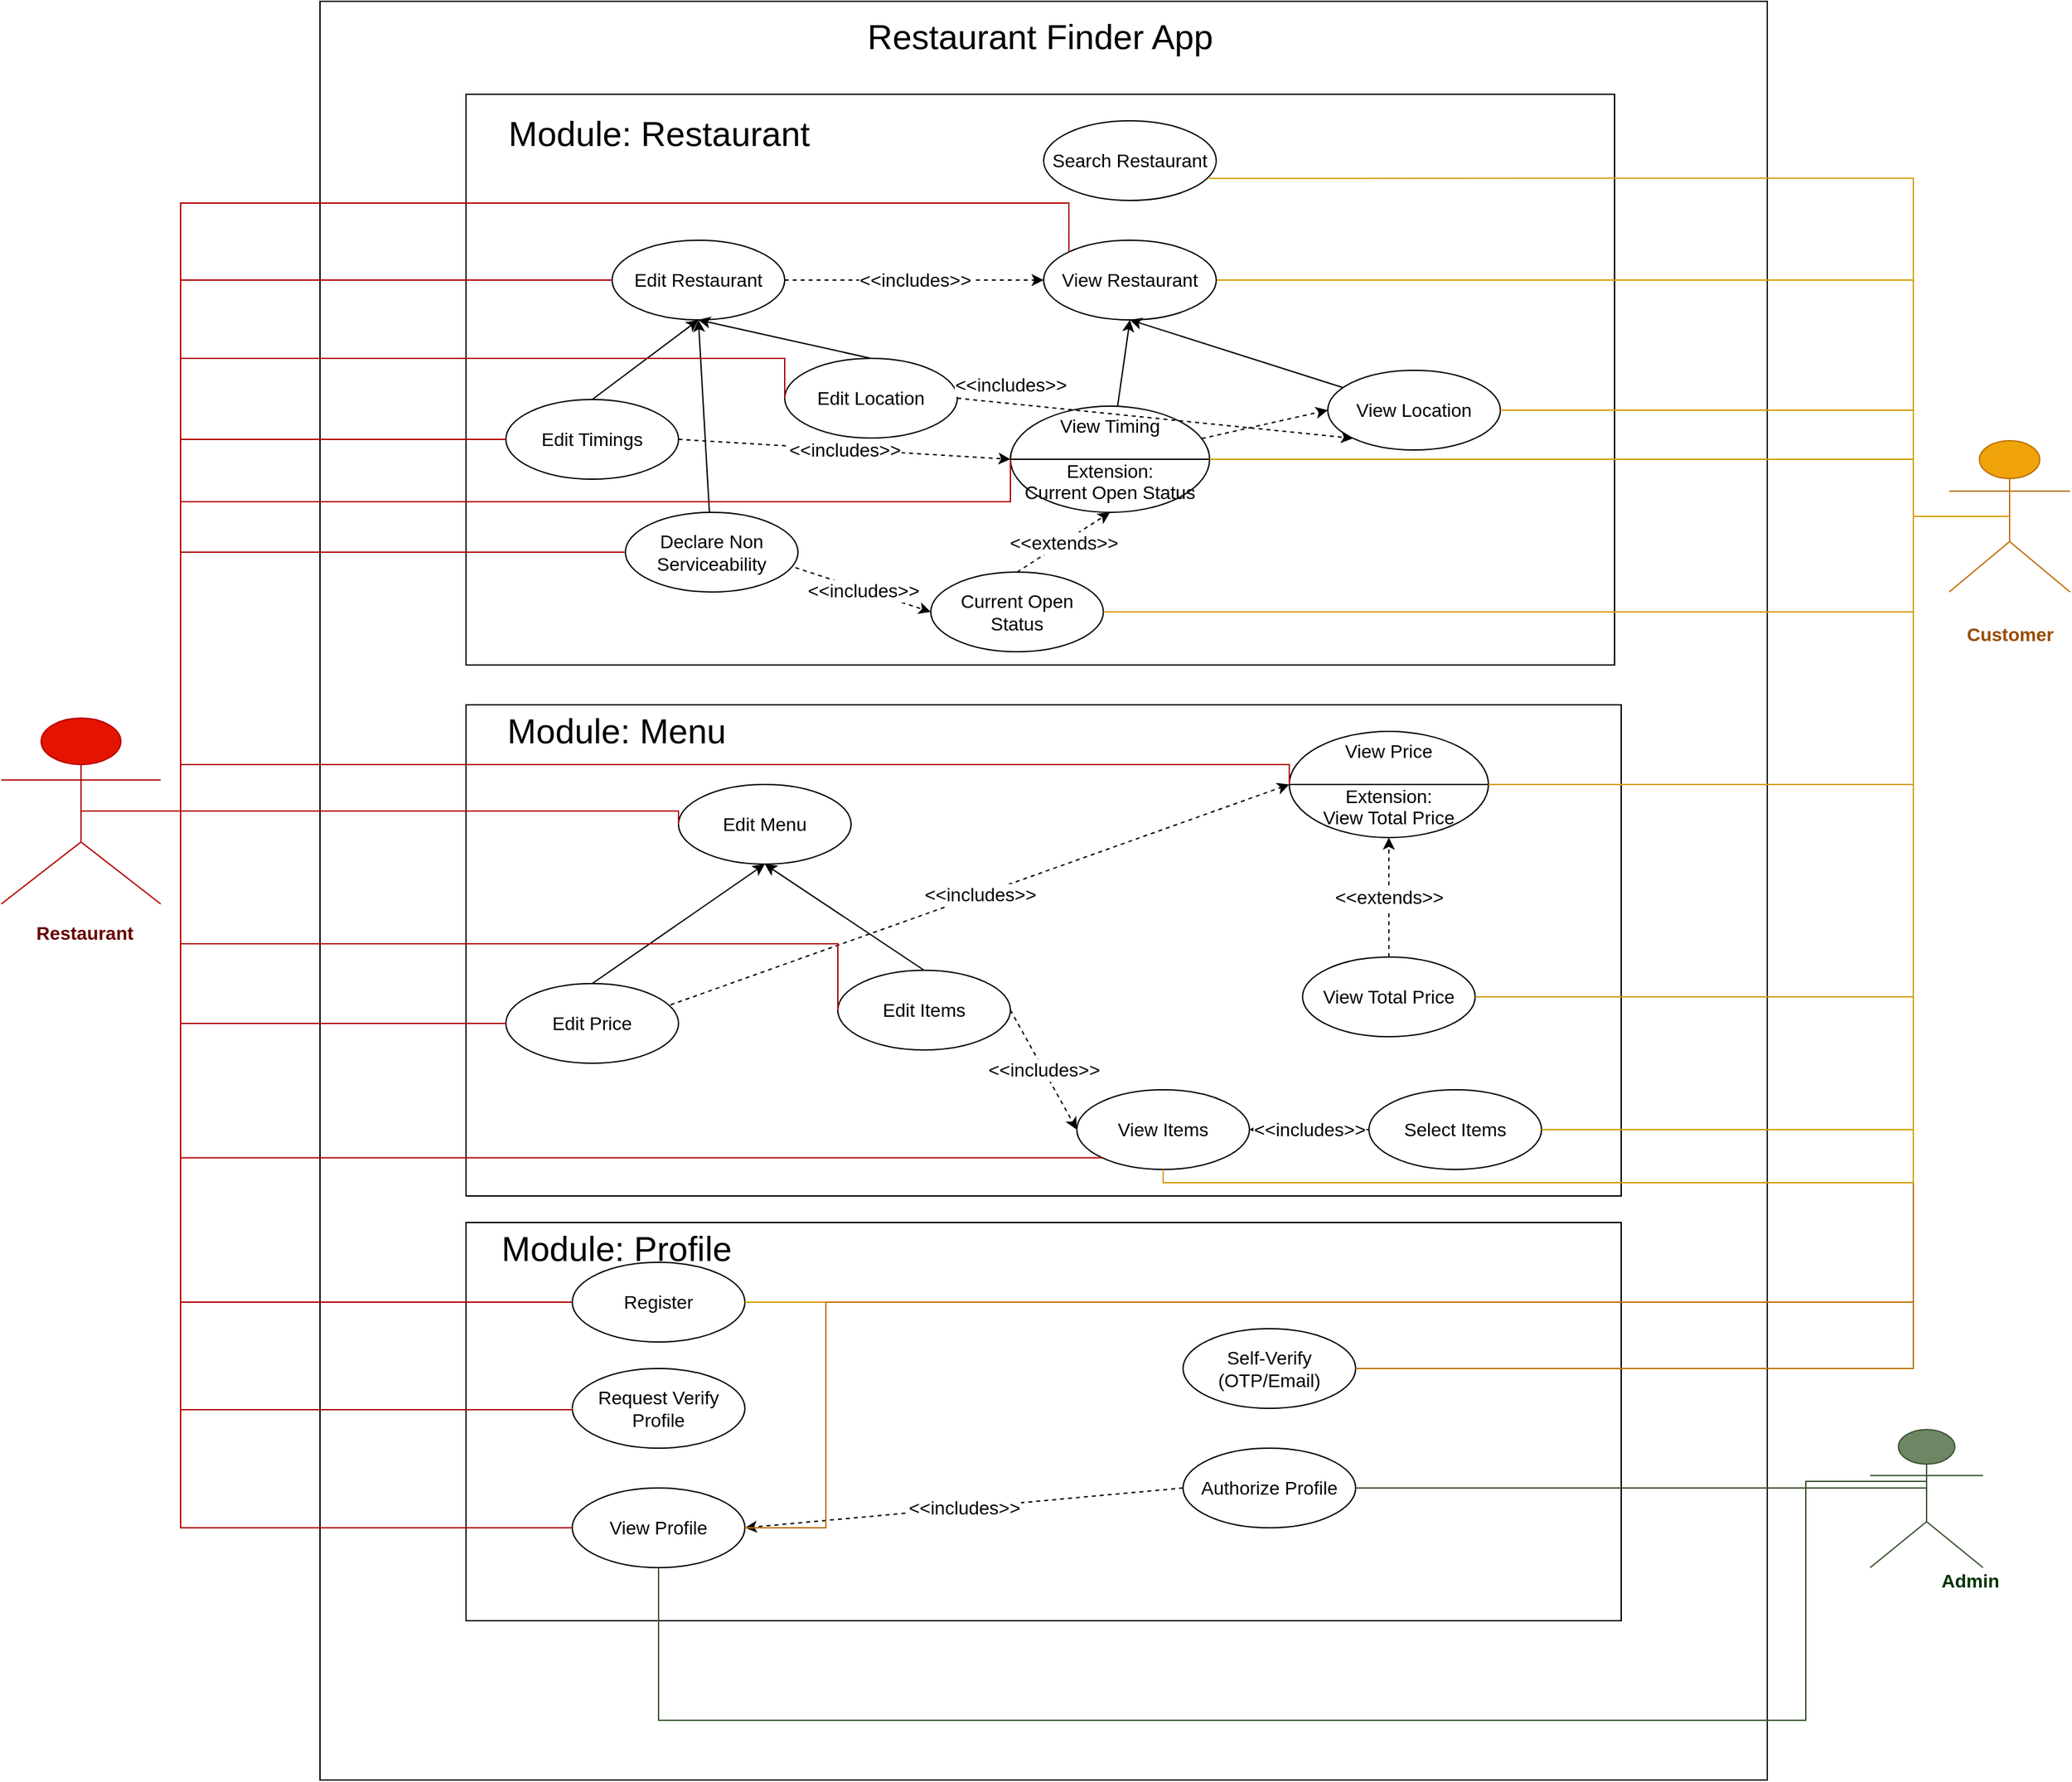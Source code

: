 <mxfile version="14.4.2" type="github">
  <diagram id="carBKXJzMiiaroPGOYq8" name="Page-1">
    <mxGraphModel dx="2586" dy="2000" grid="1" gridSize="9" guides="1" tooltips="1" connect="1" arrows="1" fold="1" page="1" pageScale="1" pageWidth="850" pageHeight="1100" math="0" shadow="0">
      <root>
        <mxCell id="0" />
        <mxCell id="1" parent="0" />
        <mxCell id="CniMn9r-MN8BiPeW_fsj-91" value="" style="rounded=0;whiteSpace=wrap;html=1;fontSize=14;" parent="1" vertex="1">
          <mxGeometry x="-120" y="-80" width="1090" height="1340" as="geometry" />
        </mxCell>
        <mxCell id="CniMn9r-MN8BiPeW_fsj-89" value="" style="rounded=0;whiteSpace=wrap;html=1;fontSize=14;" parent="1" vertex="1">
          <mxGeometry x="-10" y="-10" width="865" height="430" as="geometry" />
        </mxCell>
        <mxCell id="CniMn9r-MN8BiPeW_fsj-83" value="" style="rounded=0;whiteSpace=wrap;html=1;fontSize=14;" parent="1" vertex="1">
          <mxGeometry x="-10" y="840" width="870" height="300" as="geometry" />
        </mxCell>
        <mxCell id="CniMn9r-MN8BiPeW_fsj-81" value="" style="rounded=0;whiteSpace=wrap;html=1;fontSize=14;" parent="1" vertex="1">
          <mxGeometry x="-10" y="450" width="870" height="370" as="geometry" />
        </mxCell>
        <mxCell id="CniMn9r-MN8BiPeW_fsj-2" value="Search Restaurant" style="ellipse;whiteSpace=wrap;html=1;fontSize=14;" parent="1" vertex="1">
          <mxGeometry x="425" y="10" width="130" height="60" as="geometry" />
        </mxCell>
        <mxCell id="CniMn9r-MN8BiPeW_fsj-6" value="Restaurant&lt;br style=&quot;font-size: 14px;&quot;&gt;" style="shape=umlActor;verticalLabelPosition=bottom;verticalAlign=top;html=1;outlineConnect=0;fillColor=#e51400;strokeColor=#B20000;fontColor=#ffffff;fontSize=14;" parent="1" vertex="1">
          <mxGeometry x="-360" y="460" width="120" height="140" as="geometry" />
        </mxCell>
        <mxCell id="CniMn9r-MN8BiPeW_fsj-93" value="" style="edgeStyle=orthogonalEdgeStyle;rounded=0;orthogonalLoop=1;jettySize=auto;html=1;entryX=1;entryY=0.5;entryDx=0;entryDy=0;endArrow=none;endFill=0;exitX=0.5;exitY=0.5;exitDx=0;exitDy=0;exitPerimeter=0;fillColor=#ffe6cc;strokeColor=#d79b00;fontSize=14;" parent="1" target="CniMn9r-MN8BiPeW_fsj-17" edge="1" source="CniMn9r-MN8BiPeW_fsj-7">
          <mxGeometry relative="1" as="geometry">
            <mxPoint x="1080" y="293" as="sourcePoint" />
            <Array as="points">
              <mxPoint x="1080" y="130" />
            </Array>
          </mxGeometry>
        </mxCell>
        <mxCell id="CniMn9r-MN8BiPeW_fsj-7" value="Customer" style="shape=umlActor;verticalLabelPosition=bottom;verticalAlign=top;html=1;outlineConnect=0;fillColor=#f0a30a;strokeColor=#BD7000;fontColor=#ffffff;fontSize=14;" parent="1" vertex="1">
          <mxGeometry x="1107" y="251" width="91" height="114" as="geometry" />
        </mxCell>
        <mxCell id="CniMn9r-MN8BiPeW_fsj-9" value="Admin&lt;br style=&quot;font-size: 14px;&quot;&gt;" style="shape=umlActor;verticalLabelPosition=bottom;verticalAlign=top;html=1;outlineConnect=0;fillColor=#6d8764;strokeColor=#3A5431;fontColor=#ffffff;fontSize=14;" parent="1" vertex="1">
          <mxGeometry x="1047.5" y="996" width="85" height="104" as="geometry" />
        </mxCell>
        <mxCell id="CniMn9r-MN8BiPeW_fsj-12" value="Edit Restaurant" style="ellipse;whiteSpace=wrap;html=1;fontSize=14;" parent="1" vertex="1">
          <mxGeometry x="100" y="100" width="130" height="60" as="geometry" />
        </mxCell>
        <mxCell id="CniMn9r-MN8BiPeW_fsj-13" value="Edit Menu" style="ellipse;whiteSpace=wrap;html=1;fontSize=14;" parent="1" vertex="1">
          <mxGeometry x="150" y="510" width="130" height="60" as="geometry" />
        </mxCell>
        <mxCell id="CniMn9r-MN8BiPeW_fsj-32" style="rounded=0;orthogonalLoop=1;jettySize=auto;html=1;exitX=0.5;exitY=0;exitDx=0;exitDy=0;entryX=0.5;entryY=1;entryDx=0;entryDy=0;fontSize=14;" parent="1" source="CniMn9r-MN8BiPeW_fsj-15" target="CniMn9r-MN8BiPeW_fsj-13" edge="1">
          <mxGeometry relative="1" as="geometry" />
        </mxCell>
        <mxCell id="CniMn9r-MN8BiPeW_fsj-15" value="Edit Price" style="ellipse;whiteSpace=wrap;html=1;fontSize=14;" parent="1" vertex="1">
          <mxGeometry x="20" y="660" width="130" height="60" as="geometry" />
        </mxCell>
        <mxCell id="CniMn9r-MN8BiPeW_fsj-16" value="Edit Items" style="ellipse;whiteSpace=wrap;html=1;fontSize=14;" parent="1" vertex="1">
          <mxGeometry x="270" y="650" width="130" height="60" as="geometry" />
        </mxCell>
        <mxCell id="CniMn9r-MN8BiPeW_fsj-17" value="View Restaurant" style="ellipse;whiteSpace=wrap;html=1;fontSize=14;" parent="1" vertex="1">
          <mxGeometry x="425" y="100" width="130" height="60" as="geometry" />
        </mxCell>
        <mxCell id="CniMn9r-MN8BiPeW_fsj-18" value="View Items" style="ellipse;whiteSpace=wrap;html=1;fontSize=14;" parent="1" vertex="1">
          <mxGeometry x="450" y="740" width="130" height="60" as="geometry" />
        </mxCell>
        <mxCell id="CniMn9r-MN8BiPeW_fsj-19" value="View Total Price" style="ellipse;whiteSpace=wrap;html=1;fontSize=14;" parent="1" vertex="1">
          <mxGeometry x="620" y="640" width="130" height="60" as="geometry" />
        </mxCell>
        <mxCell id="CniMn9r-MN8BiPeW_fsj-26" value="" style="endArrow=classic;html=1;dashed=1;exitX=0.954;exitY=0.267;exitDx=0;exitDy=0;exitPerimeter=0;entryX=0;entryY=0.5;entryDx=0;entryDy=0;fontSize=14;" parent="1" source="CniMn9r-MN8BiPeW_fsj-15" target="CniMn9r-MN8BiPeW_fsj-37" edge="1">
          <mxGeometry relative="1" as="geometry">
            <mxPoint x="260" y="410" as="sourcePoint" />
            <mxPoint x="420" y="410" as="targetPoint" />
          </mxGeometry>
        </mxCell>
        <mxCell id="CniMn9r-MN8BiPeW_fsj-27" value="&amp;lt;&amp;lt;includes&amp;gt;&amp;gt;" style="edgeLabel;resizable=0;html=1;align=center;verticalAlign=middle;fontSize=14;" parent="CniMn9r-MN8BiPeW_fsj-26" connectable="0" vertex="1">
          <mxGeometry relative="1" as="geometry" />
        </mxCell>
        <mxCell id="CniMn9r-MN8BiPeW_fsj-29" value="" style="endArrow=classic;html=1;dashed=1;exitX=1;exitY=0.5;exitDx=0;exitDy=0;entryX=0;entryY=0.5;entryDx=0;entryDy=0;fontSize=14;" parent="1" source="CniMn9r-MN8BiPeW_fsj-16" target="CniMn9r-MN8BiPeW_fsj-18" edge="1">
          <mxGeometry relative="1" as="geometry">
            <mxPoint x="390" y="590" as="sourcePoint" />
            <mxPoint x="430" y="560" as="targetPoint" />
          </mxGeometry>
        </mxCell>
        <mxCell id="CniMn9r-MN8BiPeW_fsj-30" value="&amp;lt;&amp;lt;includes&amp;gt;&amp;gt;" style="edgeLabel;resizable=0;html=1;align=center;verticalAlign=middle;fontSize=14;" parent="CniMn9r-MN8BiPeW_fsj-29" connectable="0" vertex="1">
          <mxGeometry relative="1" as="geometry" />
        </mxCell>
        <mxCell id="CniMn9r-MN8BiPeW_fsj-33" style="rounded=0;orthogonalLoop=1;jettySize=auto;html=1;exitX=0.5;exitY=0;exitDx=0;exitDy=0;entryX=0.5;entryY=1;entryDx=0;entryDy=0;fontSize=14;" parent="1" source="CniMn9r-MN8BiPeW_fsj-16" target="CniMn9r-MN8BiPeW_fsj-13" edge="1">
          <mxGeometry relative="1" as="geometry">
            <mxPoint x="301.97" y="570" as="sourcePoint" />
            <mxPoint x="370" y="521.98" as="targetPoint" />
          </mxGeometry>
        </mxCell>
        <mxCell id="CniMn9r-MN8BiPeW_fsj-35" value="" style="endArrow=classic;html=1;dashed=1;exitX=0.5;exitY=0;exitDx=0;exitDy=0;entryX=0.5;entryY=1;entryDx=0;entryDy=0;fontSize=14;" parent="1" source="CniMn9r-MN8BiPeW_fsj-19" target="CniMn9r-MN8BiPeW_fsj-37" edge="1">
          <mxGeometry relative="1" as="geometry">
            <mxPoint x="174.02" y="596.02" as="sourcePoint" />
            <mxPoint x="495" y="430" as="targetPoint" />
          </mxGeometry>
        </mxCell>
        <mxCell id="CniMn9r-MN8BiPeW_fsj-36" value="&amp;lt;&amp;lt;extends&amp;gt;&amp;gt;" style="edgeLabel;resizable=0;html=1;align=center;verticalAlign=middle;fontSize=14;" parent="CniMn9r-MN8BiPeW_fsj-35" connectable="0" vertex="1">
          <mxGeometry relative="1" as="geometry" />
        </mxCell>
        <mxCell id="CniMn9r-MN8BiPeW_fsj-37" value="View Price&lt;br style=&quot;font-size: 14px;&quot;&gt;&lt;br style=&quot;font-size: 14px;&quot;&gt;Extension: &lt;br style=&quot;font-size: 14px;&quot;&gt;View Total Price" style="shape=lineEllipse;perimeter=ellipsePerimeter;whiteSpace=wrap;html=1;backgroundOutline=1;fontSize=14;" parent="1" vertex="1">
          <mxGeometry x="610" y="470" width="150" height="80" as="geometry" />
        </mxCell>
        <mxCell id="CniMn9r-MN8BiPeW_fsj-39" value="" style="endArrow=classic;html=1;dashed=1;exitX=1;exitY=0.5;exitDx=0;exitDy=0;entryX=0;entryY=0.5;entryDx=0;entryDy=0;fontSize=14;" parent="1" source="CniMn9r-MN8BiPeW_fsj-12" target="CniMn9r-MN8BiPeW_fsj-17" edge="1">
          <mxGeometry relative="1" as="geometry">
            <mxPoint x="260" y="338.01" as="sourcePoint" />
            <mxPoint x="540.98" y="121.99" as="targetPoint" />
          </mxGeometry>
        </mxCell>
        <mxCell id="CniMn9r-MN8BiPeW_fsj-40" value="&amp;lt;&amp;lt;includes&amp;gt;&amp;gt;" style="edgeLabel;resizable=0;html=1;align=center;verticalAlign=middle;fontSize=14;" parent="CniMn9r-MN8BiPeW_fsj-39" connectable="0" vertex="1">
          <mxGeometry relative="1" as="geometry" />
        </mxCell>
        <mxCell id="CniMn9r-MN8BiPeW_fsj-41" value="Edit Timings" style="ellipse;whiteSpace=wrap;html=1;fontSize=14;" parent="1" vertex="1">
          <mxGeometry x="20" y="220" width="130" height="60" as="geometry" />
        </mxCell>
        <mxCell id="CniMn9r-MN8BiPeW_fsj-45" value="" style="edgeStyle=none;rounded=0;orthogonalLoop=1;jettySize=auto;html=1;entryX=0.5;entryY=1;entryDx=0;entryDy=0;exitX=0.5;exitY=0;exitDx=0;exitDy=0;fontSize=14;" parent="1" source="CniMn9r-MN8BiPeW_fsj-42" target="CniMn9r-MN8BiPeW_fsj-12" edge="1">
          <mxGeometry relative="1" as="geometry">
            <mxPoint x="350" y="279" as="sourcePoint" />
            <mxPoint x="235" y="120" as="targetPoint" />
          </mxGeometry>
        </mxCell>
        <mxCell id="CniMn9r-MN8BiPeW_fsj-42" value="Edit Location" style="ellipse;whiteSpace=wrap;html=1;fontSize=14;" parent="1" vertex="1">
          <mxGeometry x="230" y="189" width="130" height="60" as="geometry" />
        </mxCell>
        <mxCell id="CniMn9r-MN8BiPeW_fsj-44" value="" style="endArrow=classic;html=1;exitX=0.5;exitY=0;exitDx=0;exitDy=0;rounded=0;entryX=0.5;entryY=1;entryDx=0;entryDy=0;fontSize=14;" parent="1" source="CniMn9r-MN8BiPeW_fsj-41" target="CniMn9r-MN8BiPeW_fsj-12" edge="1">
          <mxGeometry width="50" height="50" relative="1" as="geometry">
            <mxPoint x="100" y="320" as="sourcePoint" />
            <mxPoint x="140" y="280" as="targetPoint" />
          </mxGeometry>
        </mxCell>
        <mxCell id="CniMn9r-MN8BiPeW_fsj-46" value="View Location" style="ellipse;whiteSpace=wrap;html=1;fontSize=14;" parent="1" vertex="1">
          <mxGeometry x="639" y="198" width="130" height="60" as="geometry" />
        </mxCell>
        <mxCell id="CniMn9r-MN8BiPeW_fsj-48" value="" style="endArrow=classic;html=1;entryX=0.5;entryY=1;entryDx=0;entryDy=0;fontSize=14;" parent="1" target="CniMn9r-MN8BiPeW_fsj-17" edge="1" source="CniMn9r-MN8BiPeW_fsj-57">
          <mxGeometry width="50" height="50" relative="1" as="geometry">
            <mxPoint x="385" y="230" as="sourcePoint" />
            <mxPoint x="370" y="-40" as="targetPoint" />
          </mxGeometry>
        </mxCell>
        <mxCell id="CniMn9r-MN8BiPeW_fsj-49" value="" style="endArrow=classic;html=1;entryX=0.5;entryY=1;entryDx=0;entryDy=0;fontSize=14;" parent="1" source="CniMn9r-MN8BiPeW_fsj-46" target="CniMn9r-MN8BiPeW_fsj-17" edge="1">
          <mxGeometry width="50" height="50" relative="1" as="geometry">
            <mxPoint x="565" y="220" as="sourcePoint" />
            <mxPoint x="615" y="170" as="targetPoint" />
          </mxGeometry>
        </mxCell>
        <mxCell id="CniMn9r-MN8BiPeW_fsj-52" value="" style="edgeStyle=none;rounded=0;orthogonalLoop=1;jettySize=auto;html=1;entryX=0.5;entryY=1;entryDx=0;entryDy=0;fontSize=14;" parent="1" source="CniMn9r-MN8BiPeW_fsj-50" target="CniMn9r-MN8BiPeW_fsj-12" edge="1">
          <mxGeometry relative="1" as="geometry" />
        </mxCell>
        <mxCell id="CniMn9r-MN8BiPeW_fsj-50" value="Declare Non Serviceability" style="ellipse;whiteSpace=wrap;html=1;fontSize=14;" parent="1" vertex="1">
          <mxGeometry x="110" y="305" width="130" height="60" as="geometry" />
        </mxCell>
        <mxCell id="CniMn9r-MN8BiPeW_fsj-53" value="" style="endArrow=classic;html=1;dashed=1;entryX=0;entryY=0.5;entryDx=0;entryDy=0;exitX=1;exitY=0.5;exitDx=0;exitDy=0;fontSize=14;" parent="1" source="CniMn9r-MN8BiPeW_fsj-41" edge="1" target="CniMn9r-MN8BiPeW_fsj-57">
          <mxGeometry relative="1" as="geometry">
            <mxPoint x="85" y="310" as="sourcePoint" />
            <mxPoint x="320" y="260" as="targetPoint" />
          </mxGeometry>
        </mxCell>
        <mxCell id="CniMn9r-MN8BiPeW_fsj-54" value="&amp;lt;&amp;lt;includes&amp;gt;&amp;gt;" style="edgeLabel;resizable=0;html=1;align=center;verticalAlign=middle;fontSize=14;" parent="CniMn9r-MN8BiPeW_fsj-53" connectable="0" vertex="1">
          <mxGeometry relative="1" as="geometry" />
        </mxCell>
        <mxCell id="CniMn9r-MN8BiPeW_fsj-55" value="" style="endArrow=classic;html=1;dashed=1;entryX=0;entryY=0.5;entryDx=0;entryDy=0;fontSize=14;" parent="1" source="CniMn9r-MN8BiPeW_fsj-57" target="CniMn9r-MN8BiPeW_fsj-46" edge="1">
          <mxGeometry relative="1" as="geometry">
            <mxPoint x="330" y="340" as="sourcePoint" />
            <mxPoint x="565" y="290" as="targetPoint" />
          </mxGeometry>
        </mxCell>
        <mxCell id="CniMn9r-MN8BiPeW_fsj-57" value="View Timing&lt;br style=&quot;font-size: 14px;&quot;&gt;&lt;br style=&quot;font-size: 14px;&quot;&gt;Extension: &lt;br style=&quot;font-size: 14px;&quot;&gt;Current Open Status" style="shape=lineEllipse;perimeter=ellipsePerimeter;whiteSpace=wrap;html=1;backgroundOutline=1;fontSize=14;" parent="1" vertex="1">
          <mxGeometry x="400" y="225" width="150" height="80" as="geometry" />
        </mxCell>
        <mxCell id="CniMn9r-MN8BiPeW_fsj-58" value="" style="endArrow=classic;html=1;dashed=1;entryX=0;entryY=1;entryDx=0;entryDy=0;exitX=1;exitY=0.5;exitDx=0;exitDy=0;fontSize=14;" parent="1" source="CniMn9r-MN8BiPeW_fsj-42" target="CniMn9r-MN8BiPeW_fsj-46" edge="1">
          <mxGeometry relative="1" as="geometry">
            <mxPoint x="330" y="340" as="sourcePoint" />
            <mxPoint x="530" y="260" as="targetPoint" />
          </mxGeometry>
        </mxCell>
        <mxCell id="CniMn9r-MN8BiPeW_fsj-59" value="&amp;lt;&amp;lt;includes&amp;gt;&amp;gt;" style="edgeLabel;resizable=0;html=1;align=center;verticalAlign=middle;fontSize=14;" parent="CniMn9r-MN8BiPeW_fsj-58" connectable="0" vertex="1">
          <mxGeometry relative="1" as="geometry">
            <mxPoint x="-109.08" y="-25.5" as="offset" />
          </mxGeometry>
        </mxCell>
        <mxCell id="CniMn9r-MN8BiPeW_fsj-60" value="Current Open Status" style="ellipse;whiteSpace=wrap;html=1;fontSize=14;" parent="1" vertex="1">
          <mxGeometry x="340" y="350" width="130" height="60" as="geometry" />
        </mxCell>
        <mxCell id="CniMn9r-MN8BiPeW_fsj-61" value="" style="endArrow=classic;html=1;dashed=1;entryX=0.5;entryY=1;entryDx=0;entryDy=0;exitX=0.5;exitY=0;exitDx=0;exitDy=0;fontSize=14;" parent="1" source="CniMn9r-MN8BiPeW_fsj-60" target="CniMn9r-MN8BiPeW_fsj-57" edge="1">
          <mxGeometry relative="1" as="geometry">
            <mxPoint x="340" y="350" as="sourcePoint" />
            <mxPoint x="559.038" y="291.213" as="targetPoint" />
          </mxGeometry>
        </mxCell>
        <mxCell id="CniMn9r-MN8BiPeW_fsj-62" value="&amp;lt;&amp;lt;extends&amp;gt;&amp;gt;" style="edgeLabel;resizable=0;html=1;align=center;verticalAlign=middle;fontSize=14;" parent="CniMn9r-MN8BiPeW_fsj-61" connectable="0" vertex="1">
          <mxGeometry relative="1" as="geometry" />
        </mxCell>
        <mxCell id="CniMn9r-MN8BiPeW_fsj-64" value="Register" style="ellipse;whiteSpace=wrap;html=1;fontSize=14;" parent="1" vertex="1">
          <mxGeometry x="70" y="870" width="130" height="60" as="geometry" />
        </mxCell>
        <mxCell id="CniMn9r-MN8BiPeW_fsj-65" value="Request Verify Profile" style="ellipse;whiteSpace=wrap;html=1;fontSize=14;" parent="1" vertex="1">
          <mxGeometry x="70" y="950" width="130" height="60" as="geometry" />
        </mxCell>
        <mxCell id="CniMn9r-MN8BiPeW_fsj-66" value="Self-Verify (OTP/Email)" style="ellipse;whiteSpace=wrap;html=1;fontSize=14;" parent="1" vertex="1">
          <mxGeometry x="530" y="920" width="130" height="60" as="geometry" />
        </mxCell>
        <mxCell id="CniMn9r-MN8BiPeW_fsj-67" value="Authorize Profile" style="ellipse;whiteSpace=wrap;html=1;fontSize=14;" parent="1" vertex="1">
          <mxGeometry x="530" y="1010" width="130" height="60" as="geometry" />
        </mxCell>
        <mxCell id="CniMn9r-MN8BiPeW_fsj-68" value="" style="endArrow=classic;html=1;dashed=1;exitX=0;exitY=0.5;exitDx=0;exitDy=0;entryX=1;entryY=0.5;entryDx=0;entryDy=0;fontSize=14;" parent="1" source="CniMn9r-MN8BiPeW_fsj-67" target="CniMn9r-MN8BiPeW_fsj-70" edge="1">
          <mxGeometry relative="1" as="geometry">
            <mxPoint x="300" y="930" as="sourcePoint" />
            <mxPoint x="190" y="990" as="targetPoint" />
          </mxGeometry>
        </mxCell>
        <mxCell id="CniMn9r-MN8BiPeW_fsj-69" value="&amp;lt;&amp;lt;includes&amp;gt;&amp;gt;" style="edgeLabel;resizable=0;html=1;align=center;verticalAlign=middle;fontSize=14;" parent="CniMn9r-MN8BiPeW_fsj-68" connectable="0" vertex="1">
          <mxGeometry relative="1" as="geometry" />
        </mxCell>
        <mxCell id="CniMn9r-MN8BiPeW_fsj-70" value="View Profile" style="ellipse;whiteSpace=wrap;html=1;fontSize=14;" parent="1" vertex="1">
          <mxGeometry x="70" y="1040" width="130" height="60" as="geometry" />
        </mxCell>
        <mxCell id="CniMn9r-MN8BiPeW_fsj-71" style="edgeStyle=none;rounded=0;orthogonalLoop=1;jettySize=auto;html=1;entryX=1;entryY=0.5;entryDx=0;entryDy=0;fontSize=14;" parent="1" source="CniMn9r-MN8BiPeW_fsj-70" target="CniMn9r-MN8BiPeW_fsj-70" edge="1">
          <mxGeometry relative="1" as="geometry" />
        </mxCell>
        <mxCell id="CniMn9r-MN8BiPeW_fsj-72" value="Select Items" style="ellipse;whiteSpace=wrap;html=1;fontSize=14;" parent="1" vertex="1">
          <mxGeometry x="670" y="740" width="130" height="60" as="geometry" />
        </mxCell>
        <mxCell id="CniMn9r-MN8BiPeW_fsj-73" value="" style="endArrow=classic;html=1;dashed=1;exitX=0;exitY=0.5;exitDx=0;exitDy=0;entryX=1;entryY=0.5;entryDx=0;entryDy=0;fontSize=14;" parent="1" source="CniMn9r-MN8BiPeW_fsj-72" target="CniMn9r-MN8BiPeW_fsj-18" edge="1">
          <mxGeometry relative="1" as="geometry">
            <mxPoint x="370" y="780" as="sourcePoint" />
            <mxPoint x="510" y="890" as="targetPoint" />
          </mxGeometry>
        </mxCell>
        <mxCell id="CniMn9r-MN8BiPeW_fsj-74" value="&amp;lt;&amp;lt;includes&amp;gt;&amp;gt;" style="edgeLabel;resizable=0;html=1;align=center;verticalAlign=middle;fontSize=14;" parent="CniMn9r-MN8BiPeW_fsj-73" connectable="0" vertex="1">
          <mxGeometry relative="1" as="geometry" />
        </mxCell>
        <mxCell id="CniMn9r-MN8BiPeW_fsj-85" value="" style="endArrow=classic;html=1;dashed=1;entryX=0;entryY=0.5;entryDx=0;entryDy=0;exitX=0.985;exitY=0.694;exitDx=0;exitDy=0;exitPerimeter=0;fontSize=14;" parent="1" source="CniMn9r-MN8BiPeW_fsj-50" target="CniMn9r-MN8BiPeW_fsj-60" edge="1">
          <mxGeometry relative="1" as="geometry">
            <mxPoint x="160.0" y="380" as="sourcePoint" />
            <mxPoint x="360" y="370" as="targetPoint" />
          </mxGeometry>
        </mxCell>
        <mxCell id="CniMn9r-MN8BiPeW_fsj-86" value="&amp;lt;&amp;lt;includes&amp;gt;&amp;gt;" style="edgeLabel;resizable=0;html=1;align=center;verticalAlign=middle;fontSize=14;" parent="CniMn9r-MN8BiPeW_fsj-85" connectable="0" vertex="1">
          <mxGeometry relative="1" as="geometry" />
        </mxCell>
        <mxCell id="CniMn9r-MN8BiPeW_fsj-96" value="" style="edgeStyle=orthogonalEdgeStyle;rounded=0;orthogonalLoop=1;jettySize=auto;html=1;entryX=1;entryY=0.5;entryDx=0;entryDy=0;endArrow=none;endFill=0;exitX=0.5;exitY=0.5;exitDx=0;exitDy=0;exitPerimeter=0;fillColor=#ffe6cc;strokeColor=#d79b00;fontSize=14;" parent="1" target="CniMn9r-MN8BiPeW_fsj-46" edge="1" source="CniMn9r-MN8BiPeW_fsj-7">
          <mxGeometry relative="1" as="geometry">
            <mxPoint x="1098" y="351" as="sourcePoint" />
            <mxPoint x="564" y="139" as="targetPoint" />
            <Array as="points">
              <mxPoint x="1080" y="228" />
            </Array>
          </mxGeometry>
        </mxCell>
        <mxCell id="CniMn9r-MN8BiPeW_fsj-97" value="" style="edgeStyle=orthogonalEdgeStyle;rounded=0;orthogonalLoop=1;jettySize=auto;html=1;entryX=0.959;entryY=0.722;entryDx=0;entryDy=0;endArrow=none;endFill=0;entryPerimeter=0;exitX=0.5;exitY=0.5;exitDx=0;exitDy=0;exitPerimeter=0;fillColor=#ffe6cc;strokeColor=#d79b00;fontSize=14;" parent="1" target="CniMn9r-MN8BiPeW_fsj-2" edge="1" source="CniMn9r-MN8BiPeW_fsj-7">
          <mxGeometry relative="1" as="geometry">
            <mxPoint x="1089" y="288" as="sourcePoint" />
            <mxPoint x="573" y="148" as="targetPoint" />
            <Array as="points">
              <mxPoint x="1080" y="53" />
            </Array>
          </mxGeometry>
        </mxCell>
        <mxCell id="ocCfzXENZKhTQfTKWu1Z-1" value="" style="edgeStyle=orthogonalEdgeStyle;rounded=0;orthogonalLoop=1;jettySize=auto;html=1;entryX=1;entryY=0.5;entryDx=0;entryDy=0;endArrow=none;endFill=0;exitX=0.5;exitY=0.5;exitDx=0;exitDy=0;exitPerimeter=0;fillColor=#ffe6cc;strokeColor=#d79b00;fontSize=14;" edge="1" parent="1" source="CniMn9r-MN8BiPeW_fsj-7" target="CniMn9r-MN8BiPeW_fsj-57">
          <mxGeometry relative="1" as="geometry">
            <mxPoint x="1098" y="288" as="sourcePoint" />
            <mxPoint x="778" y="237" as="targetPoint" />
            <Array as="points">
              <mxPoint x="1080" y="265" />
            </Array>
          </mxGeometry>
        </mxCell>
        <mxCell id="ocCfzXENZKhTQfTKWu1Z-4" value="" style="edgeStyle=orthogonalEdgeStyle;rounded=0;orthogonalLoop=1;jettySize=auto;html=1;entryX=1;entryY=0.5;entryDx=0;entryDy=0;endArrow=none;endFill=0;exitX=0.5;exitY=0.5;exitDx=0;exitDy=0;exitPerimeter=0;fillColor=#ffe6cc;strokeColor=#d79b00;fontSize=14;" edge="1" parent="1" source="CniMn9r-MN8BiPeW_fsj-7" target="CniMn9r-MN8BiPeW_fsj-60">
          <mxGeometry relative="1" as="geometry">
            <mxPoint x="1088.5" y="302" as="sourcePoint" />
            <mxPoint x="553" y="289.04" as="targetPoint" />
            <Array as="points">
              <mxPoint x="1080" y="380" />
            </Array>
          </mxGeometry>
        </mxCell>
        <mxCell id="ocCfzXENZKhTQfTKWu1Z-10" value="" style="edgeStyle=orthogonalEdgeStyle;rounded=0;orthogonalLoop=1;jettySize=auto;html=1;entryX=0.5;entryY=0.5;entryDx=0;entryDy=0;endArrow=none;endFill=0;exitX=0;exitY=0.5;exitDx=0;exitDy=0;entryPerimeter=0;fillColor=#e51400;strokeColor=#B20000;fontSize=14;" edge="1" parent="1" source="CniMn9r-MN8BiPeW_fsj-15" target="CniMn9r-MN8BiPeW_fsj-6">
          <mxGeometry relative="1" as="geometry">
            <mxPoint x="155" y="380" as="sourcePoint" />
            <mxPoint x="-215" y="575" as="targetPoint" />
            <Array as="points">
              <mxPoint x="-225" y="690" />
              <mxPoint x="-225" y="530" />
            </Array>
          </mxGeometry>
        </mxCell>
        <mxCell id="ocCfzXENZKhTQfTKWu1Z-11" value="" style="edgeStyle=orthogonalEdgeStyle;rounded=0;orthogonalLoop=1;jettySize=auto;html=1;entryX=0.5;entryY=0.5;entryDx=0;entryDy=0;endArrow=none;endFill=0;exitX=0;exitY=0.5;exitDx=0;exitDy=0;entryPerimeter=0;fillColor=#e51400;strokeColor=#B20000;fontSize=14;" edge="1" parent="1" source="CniMn9r-MN8BiPeW_fsj-16" target="CniMn9r-MN8BiPeW_fsj-6">
          <mxGeometry relative="1" as="geometry">
            <mxPoint x="164" y="389" as="sourcePoint" />
            <mxPoint x="-206" y="584" as="targetPoint" />
            <Array as="points">
              <mxPoint x="270" y="630" />
              <mxPoint x="-225" y="630" />
              <mxPoint x="-225" y="530" />
            </Array>
          </mxGeometry>
        </mxCell>
        <mxCell id="ocCfzXENZKhTQfTKWu1Z-12" value="" style="edgeStyle=orthogonalEdgeStyle;rounded=0;orthogonalLoop=1;jettySize=auto;html=1;endArrow=none;endFill=0;exitX=1;exitY=0.5;exitDx=0;exitDy=0;entryX=0.5;entryY=0.5;entryDx=0;entryDy=0;entryPerimeter=0;fillColor=#ffe6cc;strokeColor=#d79b00;fontSize=14;" edge="1" parent="1" source="CniMn9r-MN8BiPeW_fsj-37" target="CniMn9r-MN8BiPeW_fsj-7">
          <mxGeometry relative="1" as="geometry">
            <mxPoint x="173" y="398" as="sourcePoint" />
            <mxPoint x="981" y="342" as="targetPoint" />
            <Array as="points">
              <mxPoint x="1080" y="510" />
              <mxPoint x="1080" y="308" />
            </Array>
          </mxGeometry>
        </mxCell>
        <mxCell id="ocCfzXENZKhTQfTKWu1Z-13" value="" style="edgeStyle=orthogonalEdgeStyle;rounded=0;orthogonalLoop=1;jettySize=auto;html=1;endArrow=none;endFill=0;exitX=1;exitY=0.5;exitDx=0;exitDy=0;entryX=0.5;entryY=0.5;entryDx=0;entryDy=0;entryPerimeter=0;fillColor=#ffe6cc;strokeColor=#d79b00;fontSize=14;" edge="1" parent="1" source="CniMn9r-MN8BiPeW_fsj-72" target="CniMn9r-MN8BiPeW_fsj-7">
          <mxGeometry relative="1" as="geometry">
            <mxPoint x="860.0" y="627" as="sourcePoint" />
            <mxPoint x="1179.5" y="410" as="targetPoint" />
            <Array as="points">
              <mxPoint x="1080" y="770" />
              <mxPoint x="1080" y="308" />
            </Array>
          </mxGeometry>
        </mxCell>
        <mxCell id="ocCfzXENZKhTQfTKWu1Z-14" value="" style="edgeStyle=orthogonalEdgeStyle;rounded=0;orthogonalLoop=1;jettySize=auto;html=1;endArrow=none;endFill=0;entryX=0.5;entryY=0.5;entryDx=0;entryDy=0;entryPerimeter=0;exitX=1;exitY=0.5;exitDx=0;exitDy=0;fillColor=#ffe6cc;strokeColor=#d79b00;fontSize=14;" edge="1" parent="1" source="CniMn9r-MN8BiPeW_fsj-19" target="CniMn9r-MN8BiPeW_fsj-7">
          <mxGeometry relative="1" as="geometry">
            <mxPoint x="738.0" y="522" as="sourcePoint" />
            <mxPoint x="1057.5" y="305" as="targetPoint" />
            <Array as="points">
              <mxPoint x="1080" y="670" />
              <mxPoint x="1080" y="308" />
            </Array>
          </mxGeometry>
        </mxCell>
        <mxCell id="ocCfzXENZKhTQfTKWu1Z-15" value="" style="edgeStyle=orthogonalEdgeStyle;rounded=0;orthogonalLoop=1;jettySize=auto;html=1;endArrow=none;endFill=0;exitX=1;exitY=0.5;exitDx=0;exitDy=0;entryX=0.5;entryY=0.5;entryDx=0;entryDy=0;entryPerimeter=0;fillColor=#ffe6cc;strokeColor=#d79b00;fontSize=14;" edge="1" parent="1" source="CniMn9r-MN8BiPeW_fsj-64" target="CniMn9r-MN8BiPeW_fsj-7">
          <mxGeometry relative="1" as="geometry">
            <mxPoint x="778.0" y="528" as="sourcePoint" />
            <mxPoint x="1097.5" y="311" as="targetPoint" />
            <Array as="points">
              <mxPoint x="1080" y="900" />
              <mxPoint x="1080" y="308" />
            </Array>
          </mxGeometry>
        </mxCell>
        <mxCell id="ocCfzXENZKhTQfTKWu1Z-16" value="&lt;b style=&quot;font-size: 14px;&quot;&gt;&lt;font color=&quot;#994c00&quot; style=&quot;font-size: 14px;&quot;&gt;Customer&lt;/font&gt;&lt;/b&gt;" style="text;html=1;strokeColor=none;fillColor=none;align=center;verticalAlign=middle;whiteSpace=wrap;rounded=0;fontSize=14;" vertex="1" parent="1">
          <mxGeometry x="1132.5" y="387" width="40" height="20" as="geometry" />
        </mxCell>
        <mxCell id="ocCfzXENZKhTQfTKWu1Z-18" value="" style="edgeStyle=orthogonalEdgeStyle;rounded=0;orthogonalLoop=1;jettySize=auto;html=1;entryX=0.5;entryY=0.5;entryDx=0;entryDy=0;endArrow=none;endFill=0;exitX=0;exitY=0.5;exitDx=0;exitDy=0;entryPerimeter=0;fillColor=#e51400;strokeColor=#B20000;fontSize=14;" edge="1" parent="1">
          <mxGeometry relative="1" as="geometry">
            <mxPoint x="100" y="130" as="sourcePoint" />
            <mxPoint x="-260" y="530" as="targetPoint" />
            <Array as="points">
              <mxPoint x="-225" y="130" />
              <mxPoint x="-225" y="530" />
            </Array>
          </mxGeometry>
        </mxCell>
        <mxCell id="ocCfzXENZKhTQfTKWu1Z-22" value="" style="edgeStyle=orthogonalEdgeStyle;rounded=0;orthogonalLoop=1;jettySize=auto;html=1;entryX=0.5;entryY=0.5;entryDx=0;entryDy=0;endArrow=none;endFill=0;exitX=0;exitY=0.5;exitDx=0;exitDy=0;entryPerimeter=0;fillColor=#e51400;strokeColor=#B20000;fontSize=14;" edge="1" parent="1">
          <mxGeometry relative="1" as="geometry">
            <mxPoint x="150" y="540" as="sourcePoint" />
            <mxPoint x="-260" y="530" as="targetPoint" />
            <Array as="points">
              <mxPoint x="150" y="530" />
            </Array>
          </mxGeometry>
        </mxCell>
        <mxCell id="ocCfzXENZKhTQfTKWu1Z-25" value="" style="edgeStyle=orthogonalEdgeStyle;rounded=0;orthogonalLoop=1;jettySize=auto;html=1;entryX=0.5;entryY=0.5;entryDx=0;entryDy=0;endArrow=none;endFill=0;exitX=0;exitY=0.5;exitDx=0;exitDy=0;entryPerimeter=0;fillColor=#e51400;strokeColor=#B20000;fontSize=14;" edge="1" parent="1">
          <mxGeometry relative="1" as="geometry">
            <mxPoint x="110" y="335" as="sourcePoint" />
            <mxPoint x="-260.0" y="530" as="targetPoint" />
            <Array as="points">
              <mxPoint x="-225" y="335" />
              <mxPoint x="-225" y="530" />
            </Array>
          </mxGeometry>
        </mxCell>
        <mxCell id="ocCfzXENZKhTQfTKWu1Z-26" value="" style="edgeStyle=orthogonalEdgeStyle;rounded=0;orthogonalLoop=1;jettySize=auto;html=1;entryX=0.5;entryY=0.5;entryDx=0;entryDy=0;endArrow=none;endFill=0;exitX=0;exitY=0.5;exitDx=0;exitDy=0;entryPerimeter=0;fillColor=#e51400;strokeColor=#B20000;fontSize=14;" edge="1" parent="1">
          <mxGeometry relative="1" as="geometry">
            <mxPoint x="20" y="250" as="sourcePoint" />
            <mxPoint x="-260.0" y="530" as="targetPoint" />
            <Array as="points">
              <mxPoint x="-225" y="250" />
              <mxPoint x="-225" y="530" />
            </Array>
          </mxGeometry>
        </mxCell>
        <mxCell id="ocCfzXENZKhTQfTKWu1Z-27" value="" style="edgeStyle=orthogonalEdgeStyle;rounded=0;orthogonalLoop=1;jettySize=auto;html=1;entryX=0.5;entryY=0.5;entryDx=0;entryDy=0;endArrow=none;endFill=0;entryPerimeter=0;exitX=0;exitY=0.5;exitDx=0;exitDy=0;fillColor=#e51400;strokeColor=#B20000;fontSize=14;" edge="1" parent="1">
          <mxGeometry relative="1" as="geometry">
            <mxPoint x="230" y="219" as="sourcePoint" />
            <mxPoint x="-260.0" y="530" as="targetPoint" />
            <Array as="points">
              <mxPoint x="230" y="189" />
              <mxPoint x="-225" y="189" />
              <mxPoint x="-225" y="530" />
            </Array>
          </mxGeometry>
        </mxCell>
        <mxCell id="ocCfzXENZKhTQfTKWu1Z-28" value="&lt;b style=&quot;font-size: 14px;&quot;&gt;&lt;font color=&quot;#660000&quot; style=&quot;font-size: 14px;&quot;&gt;Restaurant&lt;/font&gt;&lt;/b&gt;" style="text;html=1;strokeColor=none;fillColor=none;align=center;verticalAlign=middle;whiteSpace=wrap;rounded=0;fontSize=14;" vertex="1" parent="1">
          <mxGeometry x="-360" y="612" width="126" height="20" as="geometry" />
        </mxCell>
        <mxCell id="ocCfzXENZKhTQfTKWu1Z-33" value="" style="edgeStyle=orthogonalEdgeStyle;rounded=0;orthogonalLoop=1;jettySize=auto;html=1;endArrow=none;endFill=0;exitX=1;exitY=0.5;exitDx=0;exitDy=0;entryX=0.5;entryY=0.5;entryDx=0;entryDy=0;entryPerimeter=0;fillColor=#f0a30a;strokeColor=#BD7000;fontSize=14;" edge="1" parent="1" source="CniMn9r-MN8BiPeW_fsj-66" target="CniMn9r-MN8BiPeW_fsj-7">
          <mxGeometry relative="1" as="geometry">
            <mxPoint x="209" y="909" as="sourcePoint" />
            <mxPoint x="1161.5" y="317" as="targetPoint" />
            <Array as="points">
              <mxPoint x="1080" y="950" />
              <mxPoint x="1080" y="308" />
            </Array>
          </mxGeometry>
        </mxCell>
        <mxCell id="ocCfzXENZKhTQfTKWu1Z-34" value="" style="endArrow=none;html=1;exitX=1;exitY=0.5;exitDx=0;exitDy=0;entryX=0.5;entryY=0.5;entryDx=0;entryDy=0;entryPerimeter=0;edgeStyle=orthogonalEdgeStyle;fillColor=#6d8764;strokeColor=#3A5431;rounded=0;fontSize=14;" edge="1" parent="1" source="CniMn9r-MN8BiPeW_fsj-67" target="CniMn9r-MN8BiPeW_fsj-9">
          <mxGeometry width="50" height="50" relative="1" as="geometry">
            <mxPoint x="873" y="950" as="sourcePoint" />
            <mxPoint x="923" y="900" as="targetPoint" />
            <Array as="points">
              <mxPoint x="1090" y="1040" />
            </Array>
          </mxGeometry>
        </mxCell>
        <mxCell id="ocCfzXENZKhTQfTKWu1Z-35" value="&lt;b style=&quot;font-size: 14px;&quot;&gt;&lt;font color=&quot;#003300&quot; style=&quot;font-size: 14px;&quot;&gt;Admin&lt;/font&gt;&lt;/b&gt;" style="text;html=1;strokeColor=none;fillColor=none;align=center;verticalAlign=middle;whiteSpace=wrap;rounded=0;fontSize=14;" vertex="1" parent="1">
          <mxGeometry x="1102.5" y="1100" width="40" height="20" as="geometry" />
        </mxCell>
        <mxCell id="ocCfzXENZKhTQfTKWu1Z-36" value="" style="edgeStyle=orthogonalEdgeStyle;rounded=0;orthogonalLoop=1;jettySize=auto;html=1;entryX=0.5;entryY=0.5;entryDx=0;entryDy=0;endArrow=none;endFill=0;exitX=0;exitY=0.5;exitDx=0;exitDy=0;entryPerimeter=0;fillColor=#e51400;strokeColor=#B20000;fontSize=14;" edge="1" parent="1" source="CniMn9r-MN8BiPeW_fsj-65" target="CniMn9r-MN8BiPeW_fsj-6">
          <mxGeometry relative="1" as="geometry">
            <mxPoint x="29.0" y="699" as="sourcePoint" />
            <mxPoint x="-291.0" y="539" as="targetPoint" />
            <Array as="points">
              <mxPoint x="-225" y="981" />
              <mxPoint x="-225" y="530" />
            </Array>
          </mxGeometry>
        </mxCell>
        <mxCell id="ocCfzXENZKhTQfTKWu1Z-37" value="" style="edgeStyle=orthogonalEdgeStyle;rounded=0;orthogonalLoop=1;jettySize=auto;html=1;entryX=0.5;entryY=0.5;entryDx=0;entryDy=0;endArrow=none;endFill=0;exitX=0;exitY=0.5;exitDx=0;exitDy=0;entryPerimeter=0;fillColor=#e51400;strokeColor=#B20000;fontSize=14;" edge="1" parent="1" source="CniMn9r-MN8BiPeW_fsj-64" target="CniMn9r-MN8BiPeW_fsj-6">
          <mxGeometry relative="1" as="geometry">
            <mxPoint x="38.0" y="708" as="sourcePoint" />
            <mxPoint x="-282.0" y="548" as="targetPoint" />
            <Array as="points">
              <mxPoint x="-225" y="900" />
              <mxPoint x="-225" y="530" />
            </Array>
          </mxGeometry>
        </mxCell>
        <mxCell id="ocCfzXENZKhTQfTKWu1Z-38" value="" style="edgeStyle=orthogonalEdgeStyle;rounded=0;orthogonalLoop=1;jettySize=auto;html=1;entryX=0.5;entryY=0.5;entryDx=0;entryDy=0;endArrow=none;endFill=0;exitX=0;exitY=0.5;exitDx=0;exitDy=0;entryPerimeter=0;fillColor=#e51400;strokeColor=#B20000;fontSize=14;" edge="1" parent="1" source="CniMn9r-MN8BiPeW_fsj-70" target="CniMn9r-MN8BiPeW_fsj-6">
          <mxGeometry relative="1" as="geometry">
            <mxPoint x="47.0" y="717" as="sourcePoint" />
            <mxPoint x="-273.0" y="557" as="targetPoint" />
            <Array as="points">
              <mxPoint x="-225" y="1070" />
              <mxPoint x="-225" y="530" />
            </Array>
          </mxGeometry>
        </mxCell>
        <mxCell id="ocCfzXENZKhTQfTKWu1Z-39" value="" style="edgeStyle=orthogonalEdgeStyle;rounded=0;orthogonalLoop=1;jettySize=auto;html=1;endArrow=none;endFill=0;entryX=0.5;entryY=0.5;entryDx=0;entryDy=0;entryPerimeter=0;fillColor=#f0a30a;strokeColor=#BD7000;exitX=1;exitY=0.5;exitDx=0;exitDy=0;fontSize=14;" edge="1" parent="1" source="CniMn9r-MN8BiPeW_fsj-70" target="CniMn9r-MN8BiPeW_fsj-7">
          <mxGeometry relative="1" as="geometry">
            <mxPoint x="669" y="959" as="sourcePoint" />
            <mxPoint x="1161.5" y="317" as="targetPoint" />
            <Array as="points">
              <mxPoint x="261" y="1070" />
              <mxPoint x="261" y="900" />
              <mxPoint x="1080" y="900" />
              <mxPoint x="1080" y="308" />
            </Array>
          </mxGeometry>
        </mxCell>
        <mxCell id="ocCfzXENZKhTQfTKWu1Z-40" value="" style="endArrow=none;html=1;exitX=0.5;exitY=1;exitDx=0;exitDy=0;entryX=0.5;entryY=0.5;entryDx=0;entryDy=0;entryPerimeter=0;edgeStyle=orthogonalEdgeStyle;fillColor=#6d8764;strokeColor=#3A5431;rounded=0;fontSize=14;" edge="1" parent="1" source="CniMn9r-MN8BiPeW_fsj-70" target="CniMn9r-MN8BiPeW_fsj-9">
          <mxGeometry width="50" height="50" relative="1" as="geometry">
            <mxPoint x="669" y="1049" as="sourcePoint" />
            <mxPoint x="1131.5" y="1049" as="targetPoint" />
            <Array as="points">
              <mxPoint x="135" y="1215" />
              <mxPoint x="999" y="1215" />
              <mxPoint x="999" y="1035" />
              <mxPoint x="1090" y="1035" />
            </Array>
          </mxGeometry>
        </mxCell>
        <mxCell id="ocCfzXENZKhTQfTKWu1Z-44" value="" style="edgeStyle=orthogonalEdgeStyle;rounded=0;orthogonalLoop=1;jettySize=auto;html=1;endArrow=none;endFill=0;exitX=0.5;exitY=1;exitDx=0;exitDy=0;entryX=0.5;entryY=0.5;entryDx=0;entryDy=0;entryPerimeter=0;fillColor=#ffe6cc;strokeColor=#d79b00;fontSize=14;" edge="1" parent="1" source="CniMn9r-MN8BiPeW_fsj-18" target="CniMn9r-MN8BiPeW_fsj-7">
          <mxGeometry relative="1" as="geometry">
            <mxPoint x="809.0" y="779" as="sourcePoint" />
            <mxPoint x="1161.5" y="317" as="targetPoint" />
            <Array as="points">
              <mxPoint x="515" y="810" />
              <mxPoint x="1080" y="810" />
              <mxPoint x="1080" y="308" />
            </Array>
          </mxGeometry>
        </mxCell>
        <mxCell id="ocCfzXENZKhTQfTKWu1Z-45" value="" style="edgeStyle=orthogonalEdgeStyle;rounded=0;orthogonalLoop=1;jettySize=auto;html=1;entryX=0.5;entryY=0.5;entryDx=0;entryDy=0;endArrow=none;endFill=0;exitX=0;exitY=1;exitDx=0;exitDy=0;entryPerimeter=0;fillColor=#e51400;strokeColor=#B20000;fontSize=14;" edge="1" parent="1" source="CniMn9r-MN8BiPeW_fsj-18" target="CniMn9r-MN8BiPeW_fsj-6">
          <mxGeometry relative="1" as="geometry">
            <mxPoint x="159" y="549" as="sourcePoint" />
            <mxPoint x="-251.0" y="539" as="targetPoint" />
            <Array as="points">
              <mxPoint x="-225" y="791" />
              <mxPoint x="-225" y="530" />
            </Array>
          </mxGeometry>
        </mxCell>
        <mxCell id="ocCfzXENZKhTQfTKWu1Z-46" value="" style="edgeStyle=orthogonalEdgeStyle;rounded=0;orthogonalLoop=1;jettySize=auto;html=1;entryX=0.5;entryY=0.5;entryDx=0;entryDy=0;endArrow=none;endFill=0;exitX=0;exitY=0.5;exitDx=0;exitDy=0;entryPerimeter=0;fillColor=#e51400;strokeColor=#B20000;fontSize=14;" edge="1" parent="1" source="CniMn9r-MN8BiPeW_fsj-37" target="CniMn9r-MN8BiPeW_fsj-6">
          <mxGeometry relative="1" as="geometry">
            <mxPoint x="159" y="549" as="sourcePoint" />
            <mxPoint x="-251.0" y="539" as="targetPoint" />
            <Array as="points">
              <mxPoint x="610" y="495" />
              <mxPoint x="-225" y="495" />
              <mxPoint x="-225" y="530" />
            </Array>
          </mxGeometry>
        </mxCell>
        <mxCell id="ocCfzXENZKhTQfTKWu1Z-47" value="" style="edgeStyle=orthogonalEdgeStyle;rounded=0;orthogonalLoop=1;jettySize=auto;html=1;entryX=0.5;entryY=0.5;entryDx=0;entryDy=0;endArrow=none;endFill=0;exitX=0;exitY=0;exitDx=0;exitDy=0;entryPerimeter=0;fillColor=#e51400;strokeColor=#B20000;fontSize=14;" edge="1" parent="1" source="CniMn9r-MN8BiPeW_fsj-17" target="CniMn9r-MN8BiPeW_fsj-6">
          <mxGeometry relative="1" as="geometry">
            <mxPoint x="109" y="139" as="sourcePoint" />
            <mxPoint x="-251.0" y="539" as="targetPoint" />
            <Array as="points">
              <mxPoint x="444" y="72" />
              <mxPoint x="-225" y="72" />
              <mxPoint x="-225" y="530" />
            </Array>
          </mxGeometry>
        </mxCell>
        <mxCell id="ocCfzXENZKhTQfTKWu1Z-48" value="" style="edgeStyle=orthogonalEdgeStyle;rounded=0;orthogonalLoop=1;jettySize=auto;html=1;entryX=0.5;entryY=0.5;entryDx=0;entryDy=0;endArrow=none;endFill=0;exitX=0;exitY=0.5;exitDx=0;exitDy=0;entryPerimeter=0;fillColor=#e51400;strokeColor=#B20000;fontSize=14;" edge="1" parent="1" source="CniMn9r-MN8BiPeW_fsj-57" target="CniMn9r-MN8BiPeW_fsj-6">
          <mxGeometry relative="1" as="geometry">
            <mxPoint x="29" y="259" as="sourcePoint" />
            <mxPoint x="-251.0" y="539" as="targetPoint" />
            <Array as="points">
              <mxPoint x="400" y="297" />
              <mxPoint x="-225" y="297" />
              <mxPoint x="-225" y="530" />
            </Array>
          </mxGeometry>
        </mxCell>
        <mxCell id="ocCfzXENZKhTQfTKWu1Z-50" value="Restaurant Finder App" style="text;html=1;strokeColor=none;fillColor=none;align=center;verticalAlign=middle;whiteSpace=wrap;rounded=0;fontSize=26;strokeWidth=9;" vertex="1" parent="1">
          <mxGeometry x="211" y="-63" width="423" height="20" as="geometry" />
        </mxCell>
        <mxCell id="ocCfzXENZKhTQfTKWu1Z-51" value="Module: Restaurant" style="text;html=1;strokeColor=none;fillColor=none;align=center;verticalAlign=middle;whiteSpace=wrap;rounded=0;fontSize=26;strokeWidth=9;" vertex="1" parent="1">
          <mxGeometry x="-76.5" y="10" width="423" height="20" as="geometry" />
        </mxCell>
        <mxCell id="ocCfzXENZKhTQfTKWu1Z-52" value="Module: Menu" style="text;html=1;strokeColor=none;fillColor=none;align=center;verticalAlign=middle;whiteSpace=wrap;rounded=0;fontSize=26;strokeWidth=9;" vertex="1" parent="1">
          <mxGeometry x="-108" y="460" width="423" height="20" as="geometry" />
        </mxCell>
        <mxCell id="ocCfzXENZKhTQfTKWu1Z-53" value="Module: Profile" style="text;html=1;strokeColor=none;fillColor=none;align=center;verticalAlign=middle;whiteSpace=wrap;rounded=0;fontSize=26;strokeWidth=9;" vertex="1" parent="1">
          <mxGeometry x="-108" y="850" width="423" height="20" as="geometry" />
        </mxCell>
      </root>
    </mxGraphModel>
  </diagram>
</mxfile>
